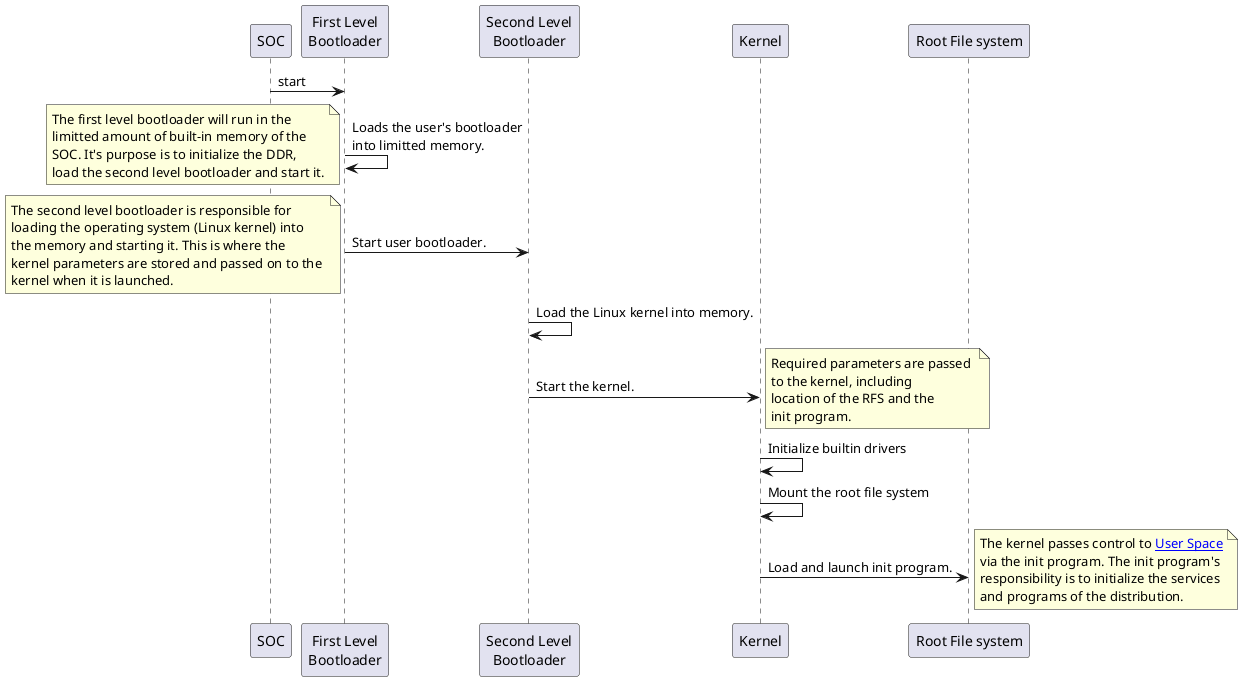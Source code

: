 

@startuml

SOC -> "First Level\nBootloader" as first: start
first -> first : Loads the user's bootloader\ninto limitted memory.
note left 
    The first level bootloader will run in the 
    limitted amount of built-in memory of the 
    SOC. It's purpose is to initialize the DDR, 
    load the second level bootloader and start it.
end note
first -> "Second Level\nBootloader" as second: Start user bootloader.
note left
    The second level bootloader is responsible for 
    loading the operating system (Linux kernel) into
    the memory and starting it. This is where the 
    kernel parameters are stored and passed on to the 
    kernel when it is launched.
end note

second -> second: Load the Linux kernel into memory.
second -> Kernel: Start the kernel.
note right
    Required parameters are passed 
    to the kernel, including 
    location of the RFS and the 
    init program.
end note

Kernel -> Kernel: Initialize builtin drivers
Kernel -> Kernel: Mount the root file system
Kernel -> "Root File system" as RFS: Load and launch init program.
note right
    The kernel passes control to [[https://en.wikipedia.org/wiki/User_space_and_kernel_space User Space]]
    via the init program. The init program's
    responsibility is to initialize the services
    and programs of the distribution.
end note

@enduml



